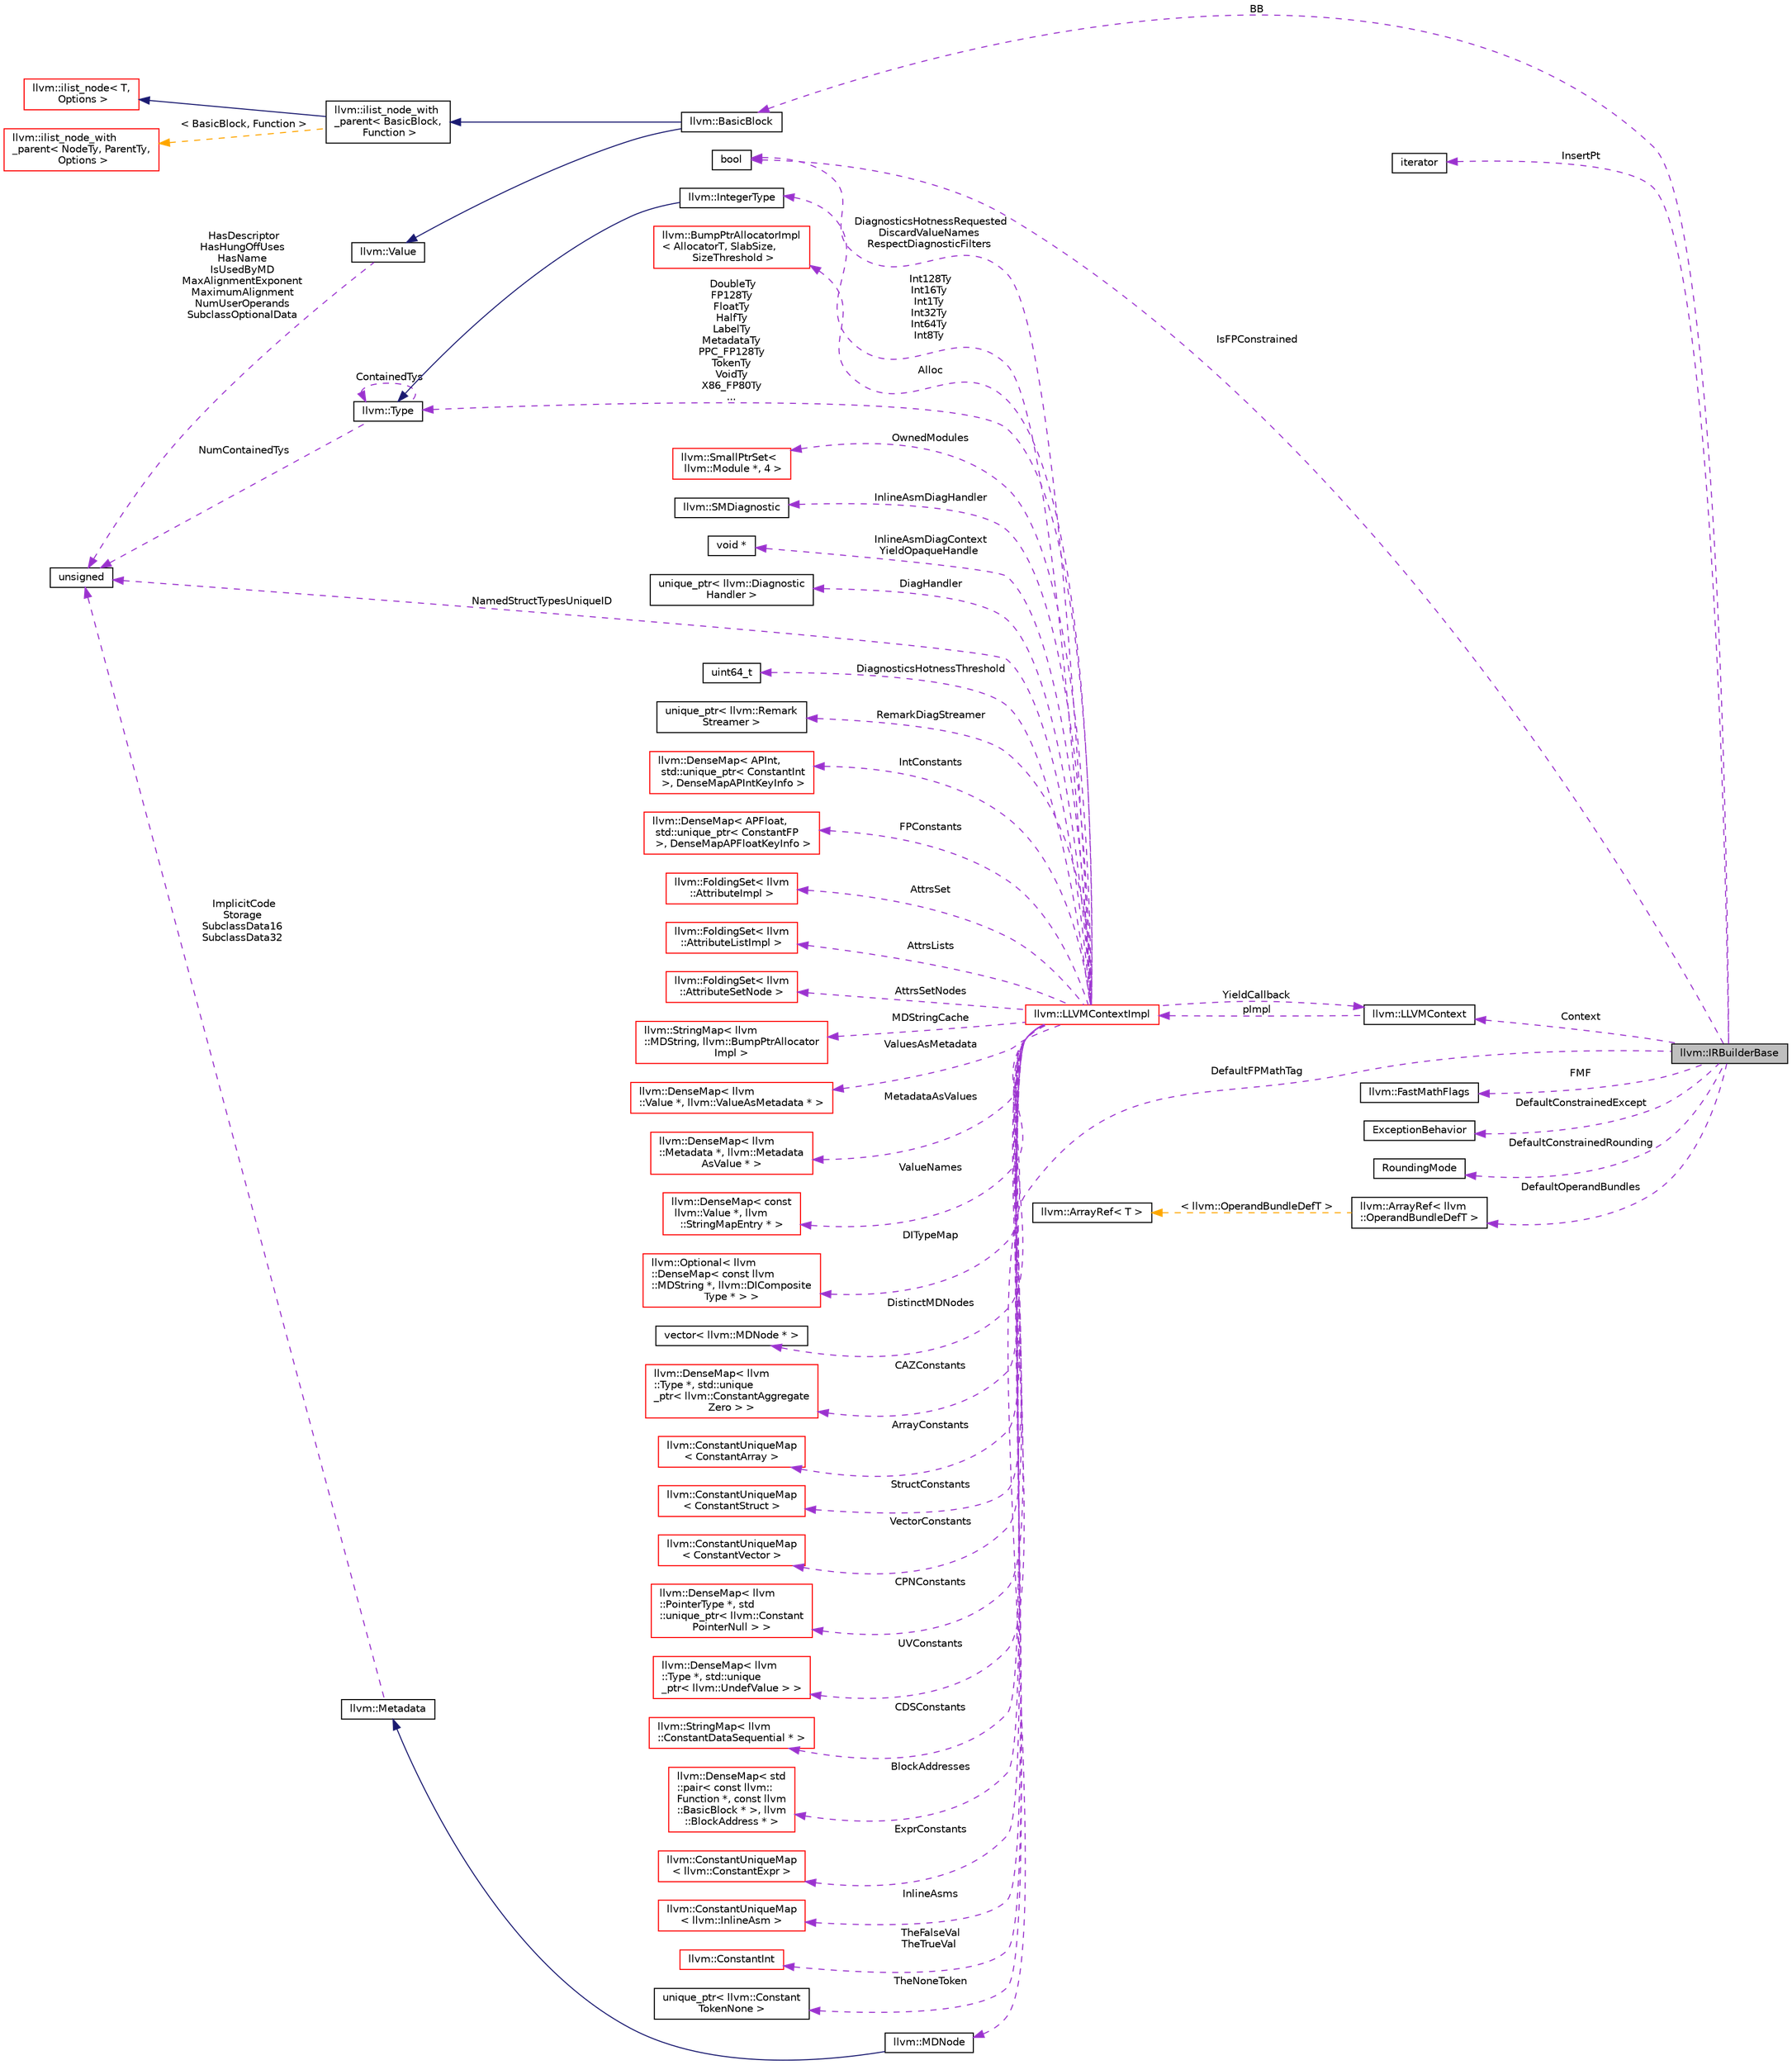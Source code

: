digraph "llvm::IRBuilderBase"
{
 // LATEX_PDF_SIZE
  bgcolor="transparent";
  edge [fontname="Helvetica",fontsize="10",labelfontname="Helvetica",labelfontsize="10"];
  node [fontname="Helvetica",fontsize="10",shape="box"];
  rankdir="LR";
  Node1 [label="llvm::IRBuilderBase",height=0.2,width=0.4,color="black", fillcolor="grey75", style="filled", fontcolor="black",tooltip="Common base class shared among various IRBuilders."];
  Node2 -> Node1 [dir="back",color="darkorchid3",fontsize="10",style="dashed",label=" BB" ,fontname="Helvetica"];
  Node2 [label="llvm::BasicBlock",height=0.2,width=0.4,color="black",URL="$classllvm_1_1BasicBlock.html",tooltip="LLVM Basic Block Representation."];
  Node3 -> Node2 [dir="back",color="midnightblue",fontsize="10",style="solid",fontname="Helvetica"];
  Node3 [label="llvm::Value",height=0.2,width=0.4,color="black",URL="$classllvm_1_1Value.html",tooltip="LLVM Value Representation."];
  Node4 -> Node3 [dir="back",color="darkorchid3",fontsize="10",style="dashed",label=" HasDescriptor\nHasHungOffUses\nHasName\nIsUsedByMD\nMaxAlignmentExponent\nMaximumAlignment\nNumUserOperands\nSubclassOptionalData" ,fontname="Helvetica"];
  Node4 [label="unsigned",height=0.2,width=0.4,color="black",URL="$classunsigned.html",tooltip=" "];
  Node5 -> Node2 [dir="back",color="midnightblue",fontsize="10",style="solid",fontname="Helvetica"];
  Node5 [label="llvm::ilist_node_with\l_parent\< BasicBlock,\l Function \>",height=0.2,width=0.4,color="black",URL="$classllvm_1_1ilist__node__with__parent.html",tooltip=" "];
  Node6 -> Node5 [dir="back",color="midnightblue",fontsize="10",style="solid",fontname="Helvetica"];
  Node6 [label="llvm::ilist_node\< T,\l Options \>",height=0.2,width=0.4,color="red",URL="$classllvm_1_1ilist__node.html",tooltip=" "];
  Node10 -> Node5 [dir="back",color="orange",fontsize="10",style="dashed",label=" \< BasicBlock, Function \>" ,fontname="Helvetica"];
  Node10 [label="llvm::ilist_node_with\l_parent\< NodeTy, ParentTy,\l Options \>",height=0.2,width=0.4,color="red",URL="$classllvm_1_1ilist__node__with__parent.html",tooltip="An ilist node that can access its parent list."];
  Node14 -> Node1 [dir="back",color="darkorchid3",fontsize="10",style="dashed",label=" InsertPt" ,fontname="Helvetica"];
  Node14 [label="iterator",height=0.2,width=0.4,color="black",tooltip=" "];
  Node15 -> Node1 [dir="back",color="darkorchid3",fontsize="10",style="dashed",label=" Context" ,fontname="Helvetica"];
  Node15 [label="llvm::LLVMContext",height=0.2,width=0.4,color="black",URL="$classllvm_1_1LLVMContext.html",tooltip="This is an important class for using LLVM in a threaded context."];
  Node16 -> Node15 [dir="back",color="darkorchid3",fontsize="10",style="dashed",label=" pImpl" ,fontname="Helvetica"];
  Node16 [label="llvm::LLVMContextImpl",height=0.2,width=0.4,color="red",URL="$classllvm_1_1LLVMContextImpl.html",tooltip=" "];
  Node17 -> Node16 [dir="back",color="darkorchid3",fontsize="10",style="dashed",label=" OwnedModules" ,fontname="Helvetica"];
  Node17 [label="llvm::SmallPtrSet\<\l llvm::Module *, 4 \>",height=0.2,width=0.4,color="red",URL="$classllvm_1_1SmallPtrSet.html",tooltip=" "];
  Node24 -> Node16 [dir="back",color="darkorchid3",fontsize="10",style="dashed",label=" InlineAsmDiagHandler" ,fontname="Helvetica"];
  Node24 [label="llvm::SMDiagnostic",height=0.2,width=0.4,color="black",URL="$classllvm_1_1SMDiagnostic.html",tooltip="Instances of this class encapsulate one diagnostic report, allowing printing to a raw_ostream as a ca..."];
  Node25 -> Node16 [dir="back",color="darkorchid3",fontsize="10",style="dashed",label=" InlineAsmDiagContext\nYieldOpaqueHandle" ,fontname="Helvetica"];
  Node25 [label="void *",height=0.2,width=0.4,color="black",tooltip=" "];
  Node26 -> Node16 [dir="back",color="darkorchid3",fontsize="10",style="dashed",label=" DiagHandler" ,fontname="Helvetica"];
  Node26 [label="unique_ptr\< llvm::Diagnostic\lHandler \>",height=0.2,width=0.4,color="black",tooltip=" "];
  Node27 -> Node16 [dir="back",color="darkorchid3",fontsize="10",style="dashed",label=" DiagnosticsHotnessRequested\nDiscardValueNames\nRespectDiagnosticFilters" ,fontname="Helvetica"];
  Node27 [label="bool",height=0.2,width=0.4,color="black",URL="$classbool.html",tooltip=" "];
  Node28 -> Node16 [dir="back",color="darkorchid3",fontsize="10",style="dashed",label=" DiagnosticsHotnessThreshold" ,fontname="Helvetica"];
  Node28 [label="uint64_t",height=0.2,width=0.4,color="black",tooltip=" "];
  Node29 -> Node16 [dir="back",color="darkorchid3",fontsize="10",style="dashed",label=" RemarkDiagStreamer" ,fontname="Helvetica"];
  Node29 [label="unique_ptr\< llvm::Remark\lStreamer \>",height=0.2,width=0.4,color="black",tooltip=" "];
  Node15 -> Node16 [dir="back",color="darkorchid3",fontsize="10",style="dashed",label=" YieldCallback" ,fontname="Helvetica"];
  Node30 -> Node16 [dir="back",color="darkorchid3",fontsize="10",style="dashed",label=" IntConstants" ,fontname="Helvetica"];
  Node30 [label="llvm::DenseMap\< APInt,\l std::unique_ptr\< ConstantInt\l \>, DenseMapAPIntKeyInfo \>",height=0.2,width=0.4,color="red",URL="$classllvm_1_1DenseMap.html",tooltip=" "];
  Node34 -> Node16 [dir="back",color="darkorchid3",fontsize="10",style="dashed",label=" FPConstants" ,fontname="Helvetica"];
  Node34 [label="llvm::DenseMap\< APFloat,\l std::unique_ptr\< ConstantFP\l \>, DenseMapAPFloatKeyInfo \>",height=0.2,width=0.4,color="red",URL="$classllvm_1_1DenseMap.html",tooltip=" "];
  Node36 -> Node16 [dir="back",color="darkorchid3",fontsize="10",style="dashed",label=" AttrsSet" ,fontname="Helvetica"];
  Node36 [label="llvm::FoldingSet\< llvm\l::AttributeImpl \>",height=0.2,width=0.4,color="red",URL="$classllvm_1_1FoldingSet.html",tooltip=" "];
  Node42 -> Node16 [dir="back",color="darkorchid3",fontsize="10",style="dashed",label=" AttrsLists" ,fontname="Helvetica"];
  Node42 [label="llvm::FoldingSet\< llvm\l::AttributeListImpl \>",height=0.2,width=0.4,color="red",URL="$classllvm_1_1FoldingSet.html",tooltip=" "];
  Node44 -> Node16 [dir="back",color="darkorchid3",fontsize="10",style="dashed",label=" AttrsSetNodes" ,fontname="Helvetica"];
  Node44 [label="llvm::FoldingSet\< llvm\l::AttributeSetNode \>",height=0.2,width=0.4,color="red",URL="$classllvm_1_1FoldingSet.html",tooltip=" "];
  Node46 -> Node16 [dir="back",color="darkorchid3",fontsize="10",style="dashed",label=" MDStringCache" ,fontname="Helvetica"];
  Node46 [label="llvm::StringMap\< llvm\l::MDString, llvm::BumpPtrAllocator\lImpl \>",height=0.2,width=0.4,color="red",URL="$classllvm_1_1StringMap.html",tooltip=" "];
  Node50 -> Node16 [dir="back",color="darkorchid3",fontsize="10",style="dashed",label=" ValuesAsMetadata" ,fontname="Helvetica"];
  Node50 [label="llvm::DenseMap\< llvm\l::Value *, llvm::ValueAsMetadata * \>",height=0.2,width=0.4,color="red",URL="$classllvm_1_1DenseMap.html",tooltip=" "];
  Node52 -> Node16 [dir="back",color="darkorchid3",fontsize="10",style="dashed",label=" MetadataAsValues" ,fontname="Helvetica"];
  Node52 [label="llvm::DenseMap\< llvm\l::Metadata *, llvm::Metadata\lAsValue * \>",height=0.2,width=0.4,color="red",URL="$classllvm_1_1DenseMap.html",tooltip=" "];
  Node54 -> Node16 [dir="back",color="darkorchid3",fontsize="10",style="dashed",label=" ValueNames" ,fontname="Helvetica"];
  Node54 [label="llvm::DenseMap\< const\l llvm::Value *, llvm\l::StringMapEntry * \>",height=0.2,width=0.4,color="red",URL="$classllvm_1_1DenseMap.html",tooltip=" "];
  Node56 -> Node16 [dir="back",color="darkorchid3",fontsize="10",style="dashed",label=" DITypeMap" ,fontname="Helvetica"];
  Node56 [label="llvm::Optional\< llvm\l::DenseMap\< const llvm\l::MDString *, llvm::DIComposite\lType * \> \>",height=0.2,width=0.4,color="red",URL="$classllvm_1_1Optional.html",tooltip=" "];
  Node58 -> Node16 [dir="back",color="darkorchid3",fontsize="10",style="dashed",label=" DistinctMDNodes" ,fontname="Helvetica"];
  Node58 [label="vector\< llvm::MDNode * \>",height=0.2,width=0.4,color="black",tooltip=" "];
  Node59 -> Node16 [dir="back",color="darkorchid3",fontsize="10",style="dashed",label=" CAZConstants" ,fontname="Helvetica"];
  Node59 [label="llvm::DenseMap\< llvm\l::Type *, std::unique\l_ptr\< llvm::ConstantAggregate\lZero \> \>",height=0.2,width=0.4,color="red",URL="$classllvm_1_1DenseMap.html",tooltip=" "];
  Node61 -> Node16 [dir="back",color="darkorchid3",fontsize="10",style="dashed",label=" ArrayConstants" ,fontname="Helvetica"];
  Node61 [label="llvm::ConstantUniqueMap\l\< ConstantArray \>",height=0.2,width=0.4,color="red",URL="$classllvm_1_1ConstantUniqueMap.html",tooltip=" "];
  Node63 -> Node16 [dir="back",color="darkorchid3",fontsize="10",style="dashed",label=" StructConstants" ,fontname="Helvetica"];
  Node63 [label="llvm::ConstantUniqueMap\l\< ConstantStruct \>",height=0.2,width=0.4,color="red",URL="$classllvm_1_1ConstantUniqueMap.html",tooltip=" "];
  Node64 -> Node16 [dir="back",color="darkorchid3",fontsize="10",style="dashed",label=" VectorConstants" ,fontname="Helvetica"];
  Node64 [label="llvm::ConstantUniqueMap\l\< ConstantVector \>",height=0.2,width=0.4,color="red",URL="$classllvm_1_1ConstantUniqueMap.html",tooltip=" "];
  Node65 -> Node16 [dir="back",color="darkorchid3",fontsize="10",style="dashed",label=" CPNConstants" ,fontname="Helvetica"];
  Node65 [label="llvm::DenseMap\< llvm\l::PointerType *, std\l::unique_ptr\< llvm::Constant\lPointerNull \> \>",height=0.2,width=0.4,color="red",URL="$classllvm_1_1DenseMap.html",tooltip=" "];
  Node67 -> Node16 [dir="back",color="darkorchid3",fontsize="10",style="dashed",label=" UVConstants" ,fontname="Helvetica"];
  Node67 [label="llvm::DenseMap\< llvm\l::Type *, std::unique\l_ptr\< llvm::UndefValue \> \>",height=0.2,width=0.4,color="red",URL="$classllvm_1_1DenseMap.html",tooltip=" "];
  Node69 -> Node16 [dir="back",color="darkorchid3",fontsize="10",style="dashed",label=" CDSConstants" ,fontname="Helvetica"];
  Node69 [label="llvm::StringMap\< llvm\l::ConstantDataSequential * \>",height=0.2,width=0.4,color="red",URL="$classllvm_1_1StringMap.html",tooltip=" "];
  Node70 -> Node16 [dir="back",color="darkorchid3",fontsize="10",style="dashed",label=" BlockAddresses" ,fontname="Helvetica"];
  Node70 [label="llvm::DenseMap\< std\l::pair\< const llvm::\lFunction *, const llvm\l::BasicBlock * \>, llvm\l::BlockAddress * \>",height=0.2,width=0.4,color="red",URL="$classllvm_1_1DenseMap.html",tooltip=" "];
  Node72 -> Node16 [dir="back",color="darkorchid3",fontsize="10",style="dashed",label=" ExprConstants" ,fontname="Helvetica"];
  Node72 [label="llvm::ConstantUniqueMap\l\< llvm::ConstantExpr \>",height=0.2,width=0.4,color="red",URL="$classllvm_1_1ConstantUniqueMap.html",tooltip=" "];
  Node73 -> Node16 [dir="back",color="darkorchid3",fontsize="10",style="dashed",label=" InlineAsms" ,fontname="Helvetica"];
  Node73 [label="llvm::ConstantUniqueMap\l\< llvm::InlineAsm \>",height=0.2,width=0.4,color="red",URL="$classllvm_1_1ConstantUniqueMap.html",tooltip=" "];
  Node74 -> Node16 [dir="back",color="darkorchid3",fontsize="10",style="dashed",label=" TheFalseVal\nTheTrueVal" ,fontname="Helvetica"];
  Node74 [label="llvm::ConstantInt",height=0.2,width=0.4,color="red",URL="$classllvm_1_1ConstantInt.html",tooltip="This is the shared class of boolean and integer constants."];
  Node78 -> Node16 [dir="back",color="darkorchid3",fontsize="10",style="dashed",label=" TheNoneToken" ,fontname="Helvetica"];
  Node78 [label="unique_ptr\< llvm::Constant\lTokenNone \>",height=0.2,width=0.4,color="black",tooltip=" "];
  Node79 -> Node16 [dir="back",color="darkorchid3",fontsize="10",style="dashed",label=" DoubleTy\nFP128Ty\nFloatTy\nHalfTy\nLabelTy\nMetadataTy\nPPC_FP128Ty\nTokenTy\nVoidTy\nX86_FP80Ty\n..." ,fontname="Helvetica"];
  Node79 [label="llvm::Type",height=0.2,width=0.4,color="black",URL="$classllvm_1_1Type.html",tooltip="The instances of the Type class are immutable: once they are created, they are never changed."];
  Node4 -> Node79 [dir="back",color="darkorchid3",fontsize="10",style="dashed",label=" NumContainedTys" ,fontname="Helvetica"];
  Node79 -> Node79 [dir="back",color="darkorchid3",fontsize="10",style="dashed",label=" ContainedTys" ,fontname="Helvetica"];
  Node80 -> Node16 [dir="back",color="darkorchid3",fontsize="10",style="dashed",label=" Int128Ty\nInt16Ty\nInt1Ty\nInt32Ty\nInt64Ty\nInt8Ty" ,fontname="Helvetica"];
  Node80 [label="llvm::IntegerType",height=0.2,width=0.4,color="black",URL="$classllvm_1_1IntegerType.html",tooltip="Class to represent integer types."];
  Node79 -> Node80 [dir="back",color="midnightblue",fontsize="10",style="solid",fontname="Helvetica"];
  Node81 -> Node16 [dir="back",color="darkorchid3",fontsize="10",style="dashed",label=" Alloc" ,fontname="Helvetica"];
  Node81 [label="llvm::BumpPtrAllocatorImpl\l\< AllocatorT, SlabSize,\l SizeThreshold \>",height=0.2,width=0.4,color="red",URL="$classllvm_1_1BumpPtrAllocatorImpl.html",tooltip="Allocate memory in an ever growing pool, as if by bump-pointer."];
  Node4 -> Node16 [dir="back",color="darkorchid3",fontsize="10",style="dashed",label=" NamedStructTypesUniqueID" ,fontname="Helvetica"];
  Node119 -> Node1 [dir="back",color="darkorchid3",fontsize="10",style="dashed",label=" DefaultFPMathTag" ,fontname="Helvetica"];
  Node119 [label="llvm::MDNode",height=0.2,width=0.4,color="black",URL="$classllvm_1_1MDNode.html",tooltip="Metadata node."];
  Node120 -> Node119 [dir="back",color="midnightblue",fontsize="10",style="solid",fontname="Helvetica"];
  Node120 [label="llvm::Metadata",height=0.2,width=0.4,color="black",URL="$classllvm_1_1Metadata.html",tooltip="Root of the metadata hierarchy."];
  Node4 -> Node120 [dir="back",color="darkorchid3",fontsize="10",style="dashed",label=" ImplicitCode\nStorage\nSubclassData16\nSubclassData32" ,fontname="Helvetica"];
  Node121 -> Node1 [dir="back",color="darkorchid3",fontsize="10",style="dashed",label=" FMF" ,fontname="Helvetica"];
  Node121 [label="llvm::FastMathFlags",height=0.2,width=0.4,color="black",URL="$classllvm_1_1FastMathFlags.html",tooltip="Convenience struct for specifying and reasoning about fast-math flags."];
  Node27 -> Node1 [dir="back",color="darkorchid3",fontsize="10",style="dashed",label=" IsFPConstrained" ,fontname="Helvetica"];
  Node122 -> Node1 [dir="back",color="darkorchid3",fontsize="10",style="dashed",label=" DefaultConstrainedExcept" ,fontname="Helvetica"];
  Node122 [label="ExceptionBehavior",height=0.2,width=0.4,color="black",tooltip=" "];
  Node123 -> Node1 [dir="back",color="darkorchid3",fontsize="10",style="dashed",label=" DefaultConstrainedRounding" ,fontname="Helvetica"];
  Node123 [label="RoundingMode",height=0.2,width=0.4,color="black",tooltip=" "];
  Node124 -> Node1 [dir="back",color="darkorchid3",fontsize="10",style="dashed",label=" DefaultOperandBundles" ,fontname="Helvetica"];
  Node124 [label="llvm::ArrayRef\< llvm\l::OperandBundleDefT \>",height=0.2,width=0.4,color="black",URL="$classllvm_1_1ArrayRef.html",tooltip=" "];
  Node125 -> Node124 [dir="back",color="orange",fontsize="10",style="dashed",label=" \< llvm::OperandBundleDefT \>" ,fontname="Helvetica"];
  Node125 [label="llvm::ArrayRef\< T \>",height=0.2,width=0.4,color="black",URL="$classllvm_1_1ArrayRef.html",tooltip="ArrayRef - Represent a constant reference to an array (0 or more elements consecutively in memory),..."];
}
